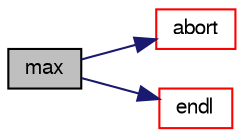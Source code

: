 digraph "max"
{
  bgcolor="transparent";
  edge [fontname="FreeSans",fontsize="10",labelfontname="FreeSans",labelfontsize="10"];
  node [fontname="FreeSans",fontsize="10",shape=record];
  rankdir="LR";
  Node50491 [label="max",height=0.2,width=0.4,color="black", fillcolor="grey75", style="filled", fontcolor="black"];
  Node50491 -> Node50492 [color="midnightblue",fontsize="10",style="solid",fontname="FreeSans"];
  Node50492 [label="abort",height=0.2,width=0.4,color="red",URL="$a21124.html#a447107a607d03e417307c203fa5fb44b"];
  Node50491 -> Node50509 [color="midnightblue",fontsize="10",style="solid",fontname="FreeSans"];
  Node50509 [label="endl",height=0.2,width=0.4,color="red",URL="$a21124.html#a2db8fe02a0d3909e9351bb4275b23ce4",tooltip="Add newline and flush stream. "];
}
